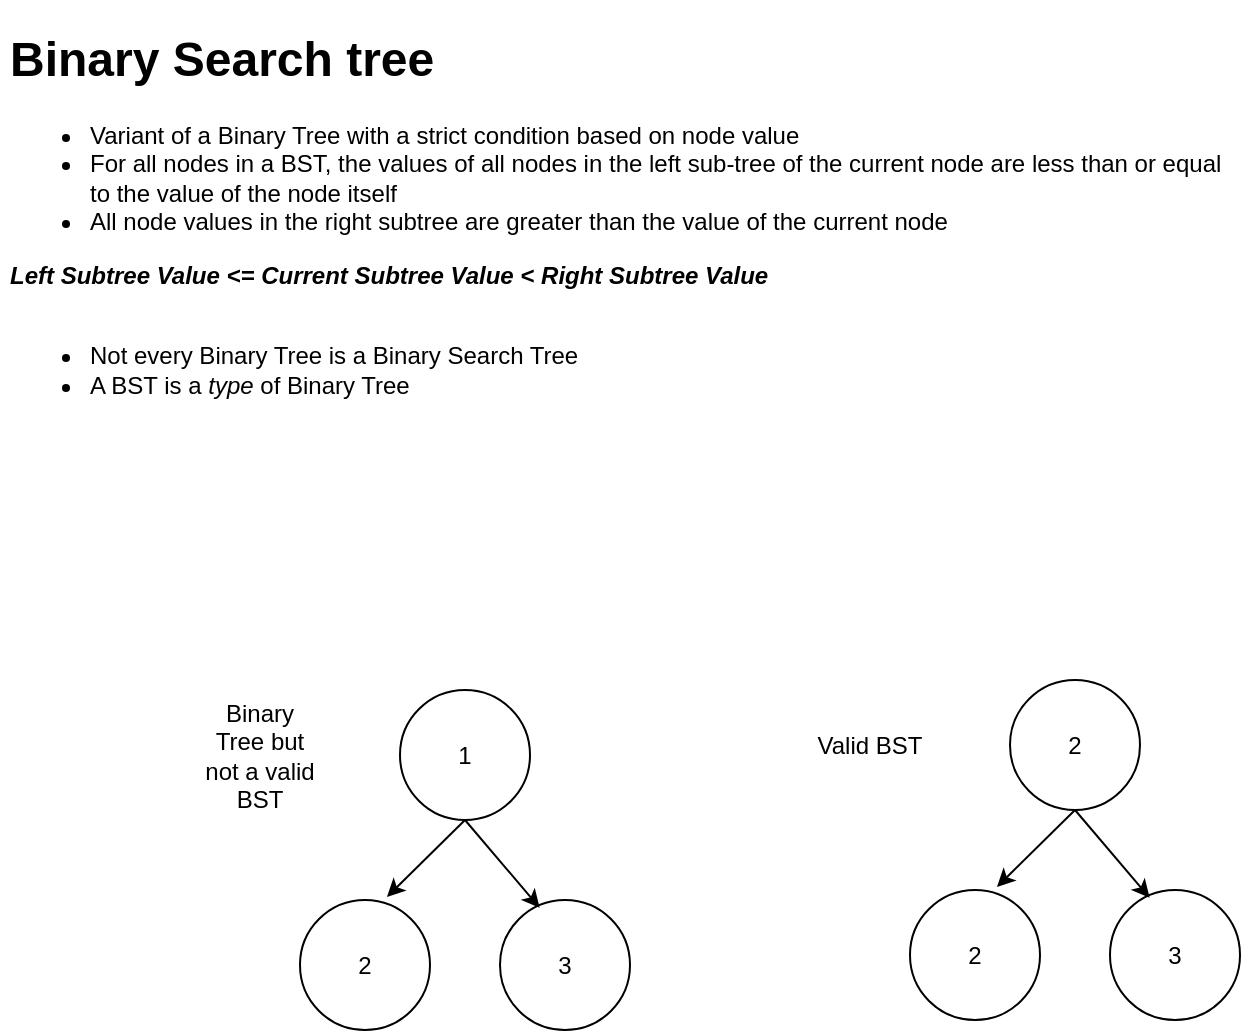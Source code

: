 <mxfile version="20.2.7" type="github">
  <diagram id="XFmXOWCdiFbE8fhrmYsI" name="Page-1">
    <mxGraphModel dx="613" dy="634" grid="1" gridSize="10" guides="1" tooltips="1" connect="1" arrows="1" fold="1" page="1" pageScale="1" pageWidth="1100" pageHeight="850" math="0" shadow="0">
      <root>
        <mxCell id="0" />
        <mxCell id="1" parent="0" />
        <mxCell id="17OE9fj6btFtuNgfWMhv-1" value="&lt;h1&gt;Binary Search tree&lt;/h1&gt;&lt;p&gt;&lt;/p&gt;&lt;ul&gt;&lt;li&gt;Variant of a Binary Tree with a strict condition based on node value&lt;/li&gt;&lt;li&gt;For all nodes in a BST, the values of all nodes in the left sub-tree of the current node are less than or equal to the value of the node itself&lt;/li&gt;&lt;li&gt;All node values in the right subtree are greater than the value of the current node&lt;/li&gt;&lt;/ul&gt;&lt;div&gt;&lt;b&gt;&lt;i&gt;Left Subtree Value &amp;lt;= Current Subtree Value &amp;lt; Right Subtree Value&lt;/i&gt;&lt;/b&gt;&lt;/div&gt;&lt;div&gt;&lt;b&gt;&lt;i&gt;&lt;br&gt;&lt;/i&gt;&lt;/b&gt;&lt;/div&gt;&lt;div&gt;&lt;ul&gt;&lt;li&gt;Not every Binary Tree is a Binary Search Tree&lt;/li&gt;&lt;li&gt;A BST is a &lt;i&gt;type &lt;/i&gt;of Binary Tree&lt;/li&gt;&lt;/ul&gt;&lt;/div&gt;&lt;p&gt;&lt;/p&gt;" style="text;html=1;strokeColor=none;fillColor=none;spacing=5;spacingTop=-20;whiteSpace=wrap;overflow=hidden;rounded=0;" vertex="1" parent="1">
          <mxGeometry x="50" y="50" width="620" height="280" as="geometry" />
        </mxCell>
        <mxCell id="17OE9fj6btFtuNgfWMhv-2" value="1" style="ellipse;whiteSpace=wrap;html=1;aspect=fixed;" vertex="1" parent="1">
          <mxGeometry x="250" y="385" width="65" height="65" as="geometry" />
        </mxCell>
        <mxCell id="17OE9fj6btFtuNgfWMhv-3" value="2" style="ellipse;whiteSpace=wrap;html=1;aspect=fixed;" vertex="1" parent="1">
          <mxGeometry x="200" y="490" width="65" height="65" as="geometry" />
        </mxCell>
        <mxCell id="17OE9fj6btFtuNgfWMhv-4" value="3" style="ellipse;whiteSpace=wrap;html=1;aspect=fixed;" vertex="1" parent="1">
          <mxGeometry x="300" y="490" width="65" height="65" as="geometry" />
        </mxCell>
        <mxCell id="17OE9fj6btFtuNgfWMhv-5" value="" style="endArrow=classic;html=1;rounded=0;exitX=0.5;exitY=1;exitDx=0;exitDy=0;entryX=0.669;entryY=-0.024;entryDx=0;entryDy=0;entryPerimeter=0;" edge="1" parent="1" source="17OE9fj6btFtuNgfWMhv-2" target="17OE9fj6btFtuNgfWMhv-3">
          <mxGeometry width="50" height="50" relative="1" as="geometry">
            <mxPoint x="330" y="440" as="sourcePoint" />
            <mxPoint x="380" y="390" as="targetPoint" />
          </mxGeometry>
        </mxCell>
        <mxCell id="17OE9fj6btFtuNgfWMhv-6" value="" style="endArrow=classic;html=1;rounded=0;exitX=0.5;exitY=1;exitDx=0;exitDy=0;entryX=0.305;entryY=0.06;entryDx=0;entryDy=0;entryPerimeter=0;" edge="1" parent="1" source="17OE9fj6btFtuNgfWMhv-2" target="17OE9fj6btFtuNgfWMhv-4">
          <mxGeometry width="50" height="50" relative="1" as="geometry">
            <mxPoint x="292.5" y="460" as="sourcePoint" />
            <mxPoint x="238.485" y="498.44" as="targetPoint" />
          </mxGeometry>
        </mxCell>
        <mxCell id="17OE9fj6btFtuNgfWMhv-7" value="Binary Tree but not a valid BST" style="text;html=1;strokeColor=none;fillColor=none;align=center;verticalAlign=middle;whiteSpace=wrap;rounded=0;" vertex="1" parent="1">
          <mxGeometry x="150" y="402.5" width="60" height="30" as="geometry" />
        </mxCell>
        <mxCell id="17OE9fj6btFtuNgfWMhv-14" value="2" style="ellipse;whiteSpace=wrap;html=1;aspect=fixed;" vertex="1" parent="1">
          <mxGeometry x="555" y="380" width="65" height="65" as="geometry" />
        </mxCell>
        <mxCell id="17OE9fj6btFtuNgfWMhv-15" value="2" style="ellipse;whiteSpace=wrap;html=1;aspect=fixed;" vertex="1" parent="1">
          <mxGeometry x="505" y="485" width="65" height="65" as="geometry" />
        </mxCell>
        <mxCell id="17OE9fj6btFtuNgfWMhv-16" value="3" style="ellipse;whiteSpace=wrap;html=1;aspect=fixed;" vertex="1" parent="1">
          <mxGeometry x="605" y="485" width="65" height="65" as="geometry" />
        </mxCell>
        <mxCell id="17OE9fj6btFtuNgfWMhv-17" value="" style="endArrow=classic;html=1;rounded=0;exitX=0.5;exitY=1;exitDx=0;exitDy=0;entryX=0.669;entryY=-0.024;entryDx=0;entryDy=0;entryPerimeter=0;" edge="1" parent="1" source="17OE9fj6btFtuNgfWMhv-14" target="17OE9fj6btFtuNgfWMhv-15">
          <mxGeometry width="50" height="50" relative="1" as="geometry">
            <mxPoint x="635" y="435" as="sourcePoint" />
            <mxPoint x="685" y="385" as="targetPoint" />
          </mxGeometry>
        </mxCell>
        <mxCell id="17OE9fj6btFtuNgfWMhv-18" value="" style="endArrow=classic;html=1;rounded=0;exitX=0.5;exitY=1;exitDx=0;exitDy=0;entryX=0.305;entryY=0.06;entryDx=0;entryDy=0;entryPerimeter=0;" edge="1" parent="1" source="17OE9fj6btFtuNgfWMhv-14" target="17OE9fj6btFtuNgfWMhv-16">
          <mxGeometry width="50" height="50" relative="1" as="geometry">
            <mxPoint x="597.5" y="455" as="sourcePoint" />
            <mxPoint x="543.485" y="493.44" as="targetPoint" />
          </mxGeometry>
        </mxCell>
        <mxCell id="17OE9fj6btFtuNgfWMhv-19" value="Valid BST" style="text;html=1;strokeColor=none;fillColor=none;align=center;verticalAlign=middle;whiteSpace=wrap;rounded=0;" vertex="1" parent="1">
          <mxGeometry x="455" y="397.5" width="60" height="30" as="geometry" />
        </mxCell>
      </root>
    </mxGraphModel>
  </diagram>
</mxfile>
